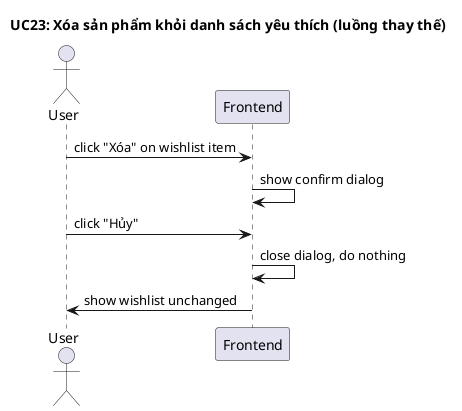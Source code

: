 @startuml UC23_RemoveFromWishlist_Cancel

title UC23: Xóa sản phẩm khỏi danh sách yêu thích (luồng thay thế)

actor User
participant Frontend

User -> Frontend: click "Xóa" on wishlist item
Frontend -> Frontend: show confirm dialog
User -> Frontend: click "Hủy"
Frontend -> Frontend: close dialog, do nothing
Frontend -> User: show wishlist unchanged
@enduml
